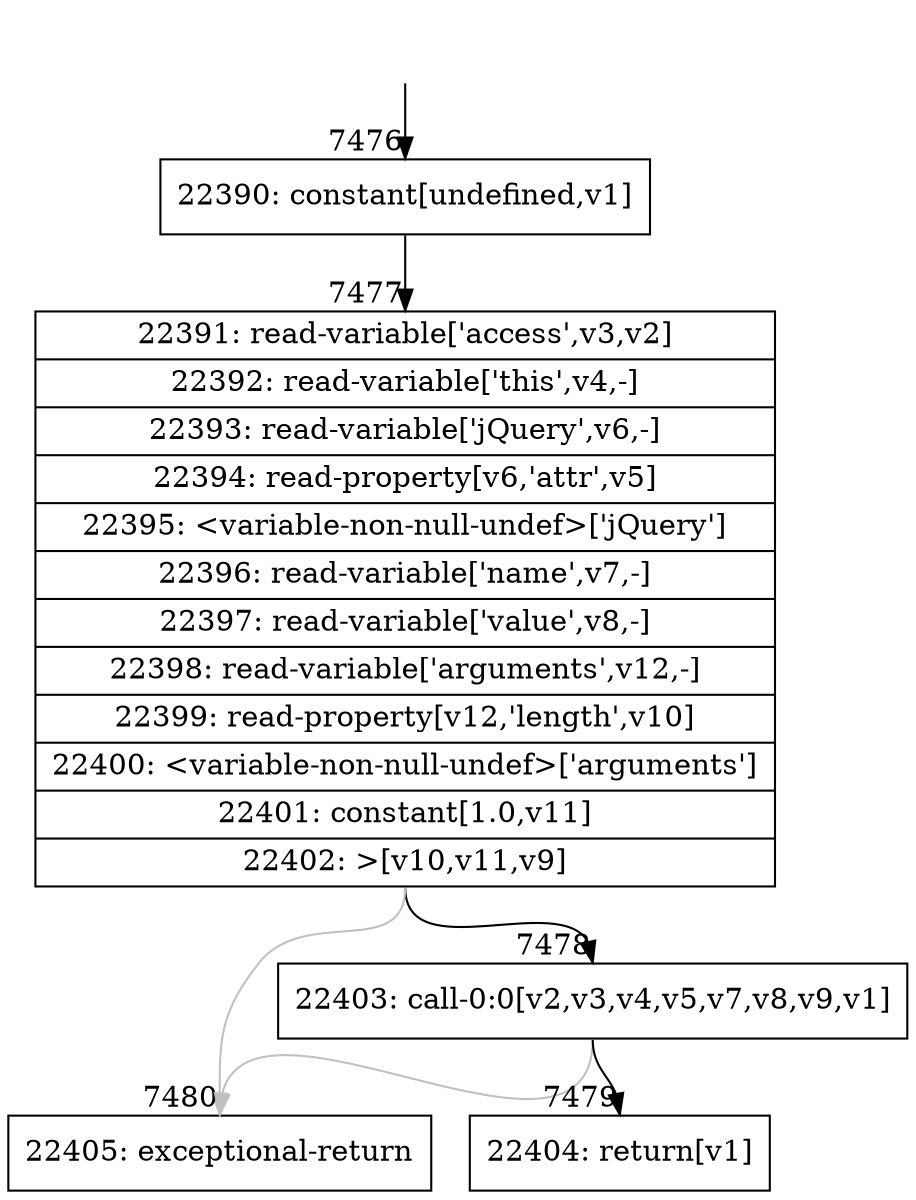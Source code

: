 digraph {
rankdir="TD"
BB_entry459[shape=none,label=""];
BB_entry459 -> BB7476 [tailport=s, headport=n, headlabel="    7476"]
BB7476 [shape=record label="{22390: constant[undefined,v1]}" ] 
BB7476 -> BB7477 [tailport=s, headport=n, headlabel="      7477"]
BB7477 [shape=record label="{22391: read-variable['access',v3,v2]|22392: read-variable['this',v4,-]|22393: read-variable['jQuery',v6,-]|22394: read-property[v6,'attr',v5]|22395: \<variable-non-null-undef\>['jQuery']|22396: read-variable['name',v7,-]|22397: read-variable['value',v8,-]|22398: read-variable['arguments',v12,-]|22399: read-property[v12,'length',v10]|22400: \<variable-non-null-undef\>['arguments']|22401: constant[1.0,v11]|22402: \>[v10,v11,v9]}" ] 
BB7477 -> BB7478 [tailport=s, headport=n, headlabel="      7478"]
BB7477 -> BB7480 [tailport=s, headport=n, color=gray, headlabel="      7480"]
BB7478 [shape=record label="{22403: call-0:0[v2,v3,v4,v5,v7,v8,v9,v1]}" ] 
BB7478 -> BB7479 [tailport=s, headport=n, headlabel="      7479"]
BB7478 -> BB7480 [tailport=s, headport=n, color=gray]
BB7479 [shape=record label="{22404: return[v1]}" ] 
BB7480 [shape=record label="{22405: exceptional-return}" ] 
}
